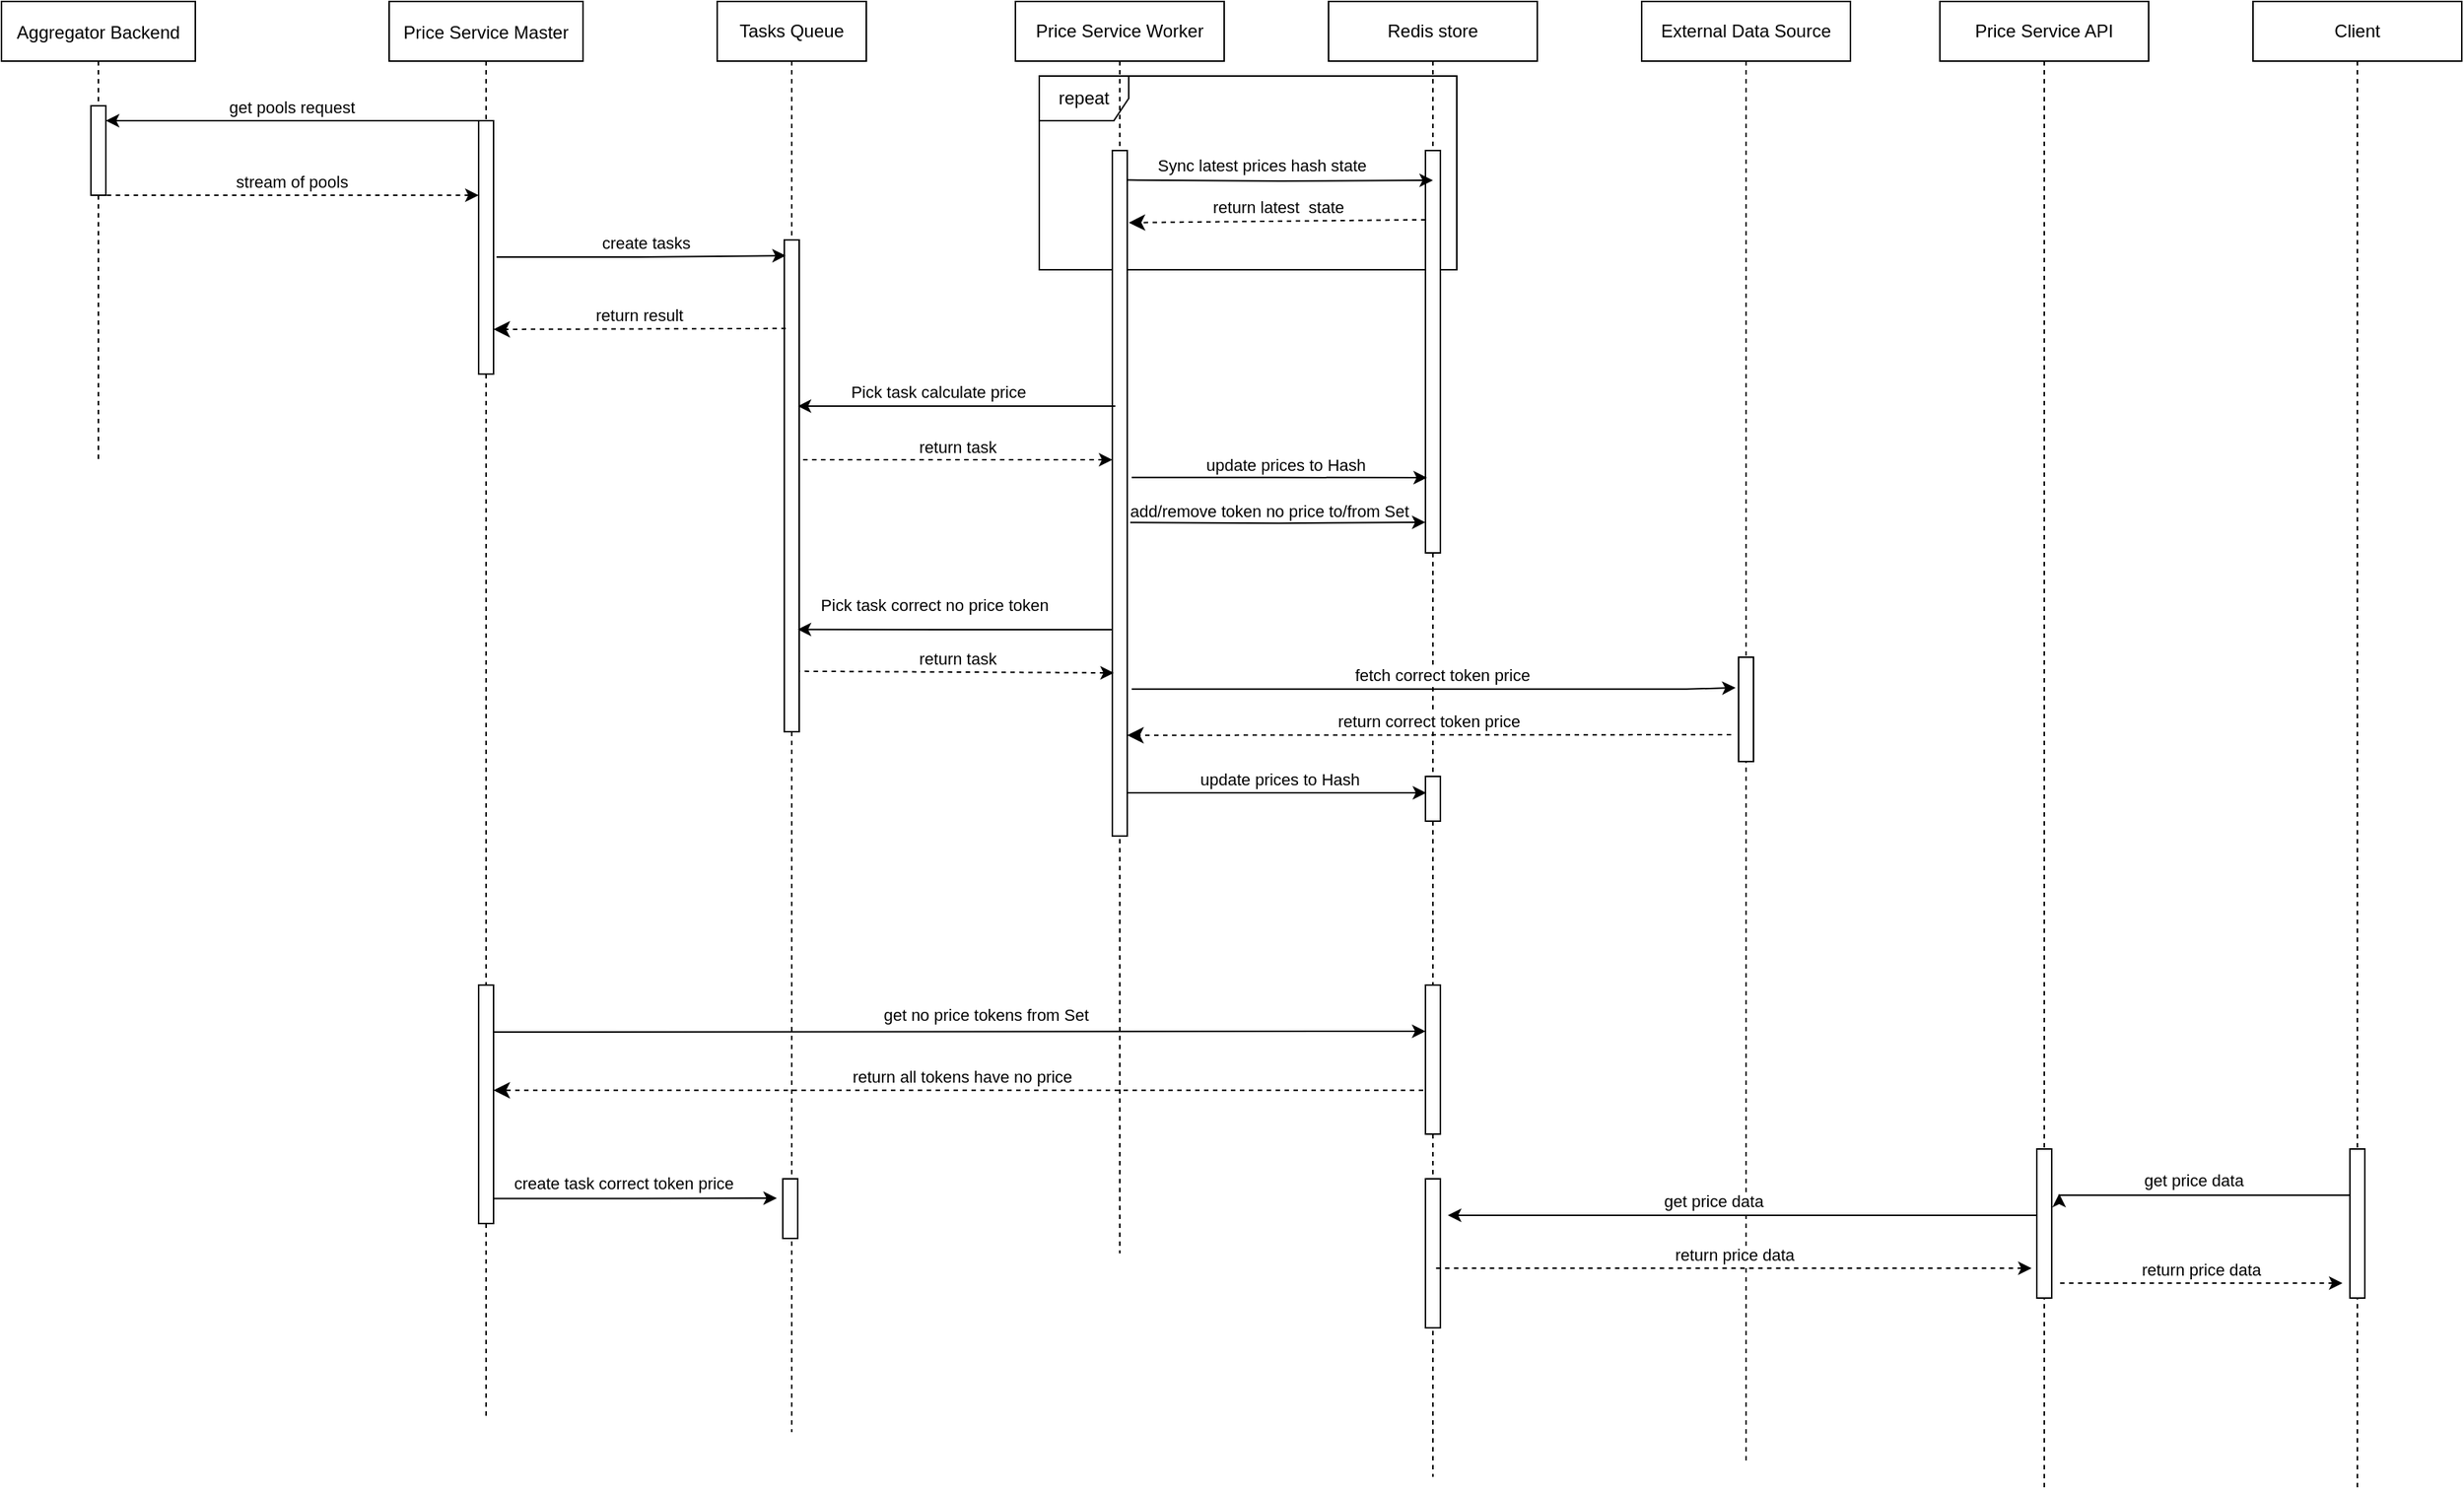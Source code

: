 <mxfile version="18.0.2" type="github">
  <diagram id="kgpKYQtTHZ0yAKxKKP6v" name="Page-1">
    <mxGraphModel dx="1298" dy="728" grid="1" gridSize="10" guides="1" tooltips="1" connect="1" arrows="1" fold="1" page="1" pageScale="1" pageWidth="850" pageHeight="1100" math="0" shadow="0">
      <root>
        <mxCell id="0" />
        <mxCell id="1" parent="0" />
        <mxCell id="HgYlxXDiWCx18JsQOjGB-29" value="repeat" style="shape=umlFrame;whiteSpace=wrap;html=1;" parent="1" vertex="1">
          <mxGeometry x="816" y="120" width="280" height="130" as="geometry" />
        </mxCell>
        <mxCell id="3nuBFxr9cyL0pnOWT2aG-1" value="Aggregator Backend" style="shape=umlLifeline;perimeter=lifelinePerimeter;container=1;collapsible=0;recursiveResize=0;rounded=0;shadow=0;strokeWidth=1;" parent="1" vertex="1">
          <mxGeometry x="120" y="70" width="130" height="310" as="geometry" />
        </mxCell>
        <mxCell id="3nuBFxr9cyL0pnOWT2aG-2" value="" style="points=[];perimeter=orthogonalPerimeter;rounded=0;shadow=0;strokeWidth=1;" parent="3nuBFxr9cyL0pnOWT2aG-1" vertex="1">
          <mxGeometry x="60" y="70" width="10" height="60" as="geometry" />
        </mxCell>
        <mxCell id="3nuBFxr9cyL0pnOWT2aG-5" value="Price Service Master" style="shape=umlLifeline;perimeter=lifelinePerimeter;container=1;collapsible=0;recursiveResize=0;rounded=0;shadow=0;strokeWidth=1;" parent="1" vertex="1">
          <mxGeometry x="380" y="70" width="130" height="950" as="geometry" />
        </mxCell>
        <mxCell id="3nuBFxr9cyL0pnOWT2aG-6" value="" style="points=[];perimeter=orthogonalPerimeter;rounded=0;shadow=0;strokeWidth=1;" parent="3nuBFxr9cyL0pnOWT2aG-5" vertex="1">
          <mxGeometry x="60" y="80" width="10" height="170" as="geometry" />
        </mxCell>
        <mxCell id="HgYlxXDiWCx18JsQOjGB-46" value="" style="html=1;points=[];perimeter=orthogonalPerimeter;" parent="3nuBFxr9cyL0pnOWT2aG-5" vertex="1">
          <mxGeometry x="60" y="660" width="10" height="160" as="geometry" />
        </mxCell>
        <mxCell id="3nuBFxr9cyL0pnOWT2aG-7" value="stream of pools" style="verticalAlign=bottom;endArrow=none;dashed=1;endSize=8;shadow=0;strokeWidth=1;startArrow=classic;startFill=1;endFill=0;" parent="1" source="3nuBFxr9cyL0pnOWT2aG-6" target="3nuBFxr9cyL0pnOWT2aG-2" edge="1">
          <mxGeometry relative="1" as="geometry">
            <mxPoint x="275" y="236" as="targetPoint" />
          </mxGeometry>
        </mxCell>
        <mxCell id="3nuBFxr9cyL0pnOWT2aG-8" value="get pools request" style="verticalAlign=bottom;endArrow=none;entryX=0;entryY=0;shadow=0;strokeWidth=1;startArrow=classic;startFill=1;endFill=0;" parent="1" source="3nuBFxr9cyL0pnOWT2aG-2" target="3nuBFxr9cyL0pnOWT2aG-6" edge="1">
          <mxGeometry relative="1" as="geometry">
            <mxPoint x="275" y="160" as="sourcePoint" />
          </mxGeometry>
        </mxCell>
        <mxCell id="HgYlxXDiWCx18JsQOjGB-1" value="Tasks Queue" style="shape=umlLifeline;perimeter=lifelinePerimeter;whiteSpace=wrap;html=1;container=1;collapsible=0;recursiveResize=0;outlineConnect=0;" parent="1" vertex="1">
          <mxGeometry x="600" y="70" width="100" height="960" as="geometry" />
        </mxCell>
        <mxCell id="HgYlxXDiWCx18JsQOjGB-7" value="" style="html=1;points=[];perimeter=orthogonalPerimeter;" parent="HgYlxXDiWCx18JsQOjGB-1" vertex="1">
          <mxGeometry x="45" y="160" width="10" height="330" as="geometry" />
        </mxCell>
        <mxCell id="HgYlxXDiWCx18JsQOjGB-50" value="return all tokens have no price" style="verticalAlign=bottom;endArrow=classic;dashed=1;endSize=8;shadow=0;strokeWidth=1;startArrow=none;startFill=0;endFill=1;" parent="HgYlxXDiWCx18JsQOjGB-1" source="HgYlxXDiWCx18JsQOjGB-17" edge="1">
          <mxGeometry relative="1" as="geometry">
            <mxPoint x="-150" y="730.6" as="targetPoint" />
            <mxPoint x="46" y="730" as="sourcePoint" />
          </mxGeometry>
        </mxCell>
        <mxCell id="HgYlxXDiWCx18JsQOjGB-2" value="Price Service Worker" style="shape=umlLifeline;perimeter=lifelinePerimeter;whiteSpace=wrap;html=1;container=1;collapsible=0;recursiveResize=0;outlineConnect=0;" parent="1" vertex="1">
          <mxGeometry x="800" y="70" width="140" height="840" as="geometry" />
        </mxCell>
        <mxCell id="HgYlxXDiWCx18JsQOjGB-14" value="" style="html=1;points=[];perimeter=orthogonalPerimeter;" parent="HgYlxXDiWCx18JsQOjGB-2" vertex="1">
          <mxGeometry x="65" y="100" width="10" height="460" as="geometry" />
        </mxCell>
        <mxCell id="HgYlxXDiWCx18JsQOjGB-3" value="Price Service API" style="shape=umlLifeline;perimeter=lifelinePerimeter;whiteSpace=wrap;html=1;container=1;collapsible=0;recursiveResize=0;outlineConnect=0;" parent="1" vertex="1">
          <mxGeometry x="1420" y="70" width="140" height="1000" as="geometry" />
        </mxCell>
        <mxCell id="HgYlxXDiWCx18JsQOjGB-55" value="" style="html=1;points=[];perimeter=orthogonalPerimeter;" parent="HgYlxXDiWCx18JsQOjGB-3" vertex="1">
          <mxGeometry x="65" y="770" width="10" height="100" as="geometry" />
        </mxCell>
        <mxCell id="HgYlxXDiWCx18JsQOjGB-4" value="External Data Source" style="shape=umlLifeline;perimeter=lifelinePerimeter;whiteSpace=wrap;html=1;container=1;collapsible=0;recursiveResize=0;outlineConnect=0;" parent="1" vertex="1">
          <mxGeometry x="1220" y="70" width="140" height="980" as="geometry" />
        </mxCell>
        <mxCell id="HgYlxXDiWCx18JsQOjGB-37" value="" style="html=1;points=[];perimeter=orthogonalPerimeter;" parent="HgYlxXDiWCx18JsQOjGB-4" vertex="1">
          <mxGeometry x="65" y="440" width="10" height="70" as="geometry" />
        </mxCell>
        <mxCell id="HgYlxXDiWCx18JsQOjGB-59" value="get price data" style="edgeStyle=orthogonalEdgeStyle;rounded=0;orthogonalLoop=1;jettySize=auto;html=1;startArrow=none;startFill=0;endArrow=classic;endFill=1;exitX=0;exitY=0.205;exitDx=0;exitDy=0;exitPerimeter=0;entryX=1.5;entryY=0.245;entryDx=0;entryDy=0;entryPerimeter=0;" parent="HgYlxXDiWCx18JsQOjGB-4" target="HgYlxXDiWCx18JsQOjGB-58" edge="1">
          <mxGeometry x="0.121" y="-10" relative="1" as="geometry">
            <mxPoint x="265" y="804.75" as="sourcePoint" />
            <mxPoint x="60" y="814.25" as="targetPoint" />
            <Array as="points">
              <mxPoint x="265" y="815" />
            </Array>
            <mxPoint as="offset" />
          </mxGeometry>
        </mxCell>
        <mxCell id="HgYlxXDiWCx18JsQOjGB-5" value="Client" style="shape=umlLifeline;perimeter=lifelinePerimeter;whiteSpace=wrap;html=1;container=1;collapsible=0;recursiveResize=0;outlineConnect=0;" parent="1" vertex="1">
          <mxGeometry x="1630" y="70" width="140" height="1000" as="geometry" />
        </mxCell>
        <mxCell id="HgYlxXDiWCx18JsQOjGB-56" value="" style="html=1;points=[];perimeter=orthogonalPerimeter;" parent="HgYlxXDiWCx18JsQOjGB-5" vertex="1">
          <mxGeometry x="65" y="770" width="10" height="100" as="geometry" />
        </mxCell>
        <mxCell id="HgYlxXDiWCx18JsQOjGB-10" style="edgeStyle=orthogonalEdgeStyle;rounded=0;orthogonalLoop=1;jettySize=auto;html=1;entryX=0.1;entryY=0.032;entryDx=0;entryDy=0;entryPerimeter=0;startArrow=none;startFill=0;endArrow=classic;endFill=1;exitX=1.2;exitY=0.538;exitDx=0;exitDy=0;exitPerimeter=0;" parent="1" source="3nuBFxr9cyL0pnOWT2aG-6" target="HgYlxXDiWCx18JsQOjGB-7" edge="1">
          <mxGeometry relative="1" as="geometry" />
        </mxCell>
        <mxCell id="HgYlxXDiWCx18JsQOjGB-11" value="create tasks" style="edgeLabel;html=1;align=center;verticalAlign=middle;resizable=0;points=[];" parent="HgYlxXDiWCx18JsQOjGB-10" vertex="1" connectable="0">
          <mxGeometry x="0.115" y="3" relative="1" as="geometry">
            <mxPoint x="-8" y="-6" as="offset" />
          </mxGeometry>
        </mxCell>
        <mxCell id="HgYlxXDiWCx18JsQOjGB-13" value="return result" style="verticalAlign=bottom;endArrow=classic;dashed=1;endSize=8;shadow=0;strokeWidth=1;startArrow=none;startFill=0;endFill=1;exitX=0.1;exitY=0.18;exitDx=0;exitDy=0;exitPerimeter=0;" parent="1" source="HgYlxXDiWCx18JsQOjGB-7" edge="1">
          <mxGeometry relative="1" as="geometry">
            <mxPoint x="450" y="290" as="targetPoint" />
            <mxPoint x="675" y="290" as="sourcePoint" />
          </mxGeometry>
        </mxCell>
        <mxCell id="HgYlxXDiWCx18JsQOjGB-15" value="Pick task calculate price" style="edgeStyle=orthogonalEdgeStyle;rounded=0;orthogonalLoop=1;jettySize=auto;html=1;startArrow=none;startFill=0;endArrow=classic;endFill=1;exitX=0.2;exitY=0.157;exitDx=0;exitDy=0;exitPerimeter=0;entryX=0.9;entryY=0.042;entryDx=0;entryDy=0;entryPerimeter=0;" parent="1" edge="1">
          <mxGeometry x="0.121" y="-10" relative="1" as="geometry">
            <mxPoint x="867" y="341.51" as="sourcePoint" />
            <mxPoint x="654" y="341.56" as="targetPoint" />
            <Array as="points">
              <mxPoint x="730" y="342" />
              <mxPoint x="730" y="342" />
            </Array>
            <mxPoint as="offset" />
          </mxGeometry>
        </mxCell>
        <mxCell id="HgYlxXDiWCx18JsQOjGB-16" value="return task" style="html=1;verticalAlign=bottom;endArrow=none;dashed=1;endSize=8;rounded=0;endFill=0;startArrow=classic;startFill=1;entryX=1.1;entryY=0.669;entryDx=0;entryDy=0;entryPerimeter=0;" parent="1" edge="1">
          <mxGeometry relative="1" as="geometry">
            <mxPoint x="865" y="377.52" as="sourcePoint" />
            <mxPoint x="656" y="377.52" as="targetPoint" />
          </mxGeometry>
        </mxCell>
        <mxCell id="HgYlxXDiWCx18JsQOjGB-17" value="Redis store" style="shape=umlLifeline;perimeter=lifelinePerimeter;whiteSpace=wrap;html=1;container=1;collapsible=0;recursiveResize=0;outlineConnect=0;" parent="1" vertex="1">
          <mxGeometry x="1010" y="70" width="140" height="990" as="geometry" />
        </mxCell>
        <mxCell id="HgYlxXDiWCx18JsQOjGB-20" value="" style="html=1;points=[];perimeter=orthogonalPerimeter;" parent="HgYlxXDiWCx18JsQOjGB-17" vertex="1">
          <mxGeometry x="65" y="100" width="10" height="270" as="geometry" />
        </mxCell>
        <mxCell id="HgYlxXDiWCx18JsQOjGB-39" value="" style="html=1;points=[];perimeter=orthogonalPerimeter;" parent="HgYlxXDiWCx18JsQOjGB-17" vertex="1">
          <mxGeometry x="65" y="520" width="10" height="30" as="geometry" />
        </mxCell>
        <mxCell id="HgYlxXDiWCx18JsQOjGB-45" value="" style="html=1;points=[];perimeter=orthogonalPerimeter;" parent="HgYlxXDiWCx18JsQOjGB-17" vertex="1">
          <mxGeometry x="65" y="660" width="10" height="100" as="geometry" />
        </mxCell>
        <mxCell id="HgYlxXDiWCx18JsQOjGB-58" value="" style="html=1;points=[];perimeter=orthogonalPerimeter;" parent="HgYlxXDiWCx18JsQOjGB-17" vertex="1">
          <mxGeometry x="65" y="790" width="10" height="100" as="geometry" />
        </mxCell>
        <mxCell id="HgYlxXDiWCx18JsQOjGB-19" value="Sync latest prices hash state" style="edgeStyle=orthogonalEdgeStyle;rounded=0;orthogonalLoop=1;jettySize=auto;html=1;startArrow=classic;startFill=1;endArrow=none;endFill=0;entryX=1;entryY=0.043;entryDx=0;entryDy=0;entryPerimeter=0;" parent="1" target="HgYlxXDiWCx18JsQOjGB-14" edge="1">
          <mxGeometry x="0.121" y="-10" relative="1" as="geometry">
            <mxPoint x="1080" y="190" as="sourcePoint" />
            <mxPoint x="870" y="179.99" as="targetPoint" />
            <mxPoint as="offset" />
          </mxGeometry>
        </mxCell>
        <mxCell id="HgYlxXDiWCx18JsQOjGB-21" value="return latest&amp;nbsp; state" style="html=1;verticalAlign=bottom;endArrow=classic;dashed=1;endSize=8;rounded=0;endFill=1;startArrow=none;startFill=0;entryX=1.1;entryY=0.094;entryDx=0;entryDy=0;entryPerimeter=0;exitX=0;exitY=0.172;exitDx=0;exitDy=0;exitPerimeter=0;" parent="1" source="HgYlxXDiWCx18JsQOjGB-20" edge="1">
          <mxGeometry relative="1" as="geometry">
            <mxPoint x="1076" y="218" as="sourcePoint" />
            <mxPoint x="876" y="218.42" as="targetPoint" />
          </mxGeometry>
        </mxCell>
        <mxCell id="HgYlxXDiWCx18JsQOjGB-22" value="return task" style="html=1;verticalAlign=bottom;endArrow=none;dashed=1;endSize=8;rounded=0;endFill=0;startArrow=classic;startFill=1;entryX=1;entryY=0.877;entryDx=0;entryDy=0;entryPerimeter=0;exitX=0.1;exitY=0.762;exitDx=0;exitDy=0;exitPerimeter=0;" parent="1" source="HgYlxXDiWCx18JsQOjGB-14" target="HgYlxXDiWCx18JsQOjGB-7" edge="1">
          <mxGeometry relative="1" as="geometry">
            <mxPoint x="871" y="499.52" as="sourcePoint" />
            <mxPoint x="662" y="499.52" as="targetPoint" />
          </mxGeometry>
        </mxCell>
        <mxCell id="HgYlxXDiWCx18JsQOjGB-31" style="edgeStyle=orthogonalEdgeStyle;rounded=0;orthogonalLoop=1;jettySize=auto;html=1;entryX=0.1;entryY=0.813;entryDx=0;entryDy=0;entryPerimeter=0;startArrow=none;startFill=0;endArrow=classic;endFill=1;exitX=1.3;exitY=0.477;exitDx=0;exitDy=0;exitPerimeter=0;" parent="1" source="HgYlxXDiWCx18JsQOjGB-14" target="HgYlxXDiWCx18JsQOjGB-20" edge="1">
          <mxGeometry relative="1" as="geometry">
            <mxPoint x="881" y="400.9" as="sourcePoint" />
            <mxPoint x="1075" y="400.0" as="targetPoint" />
          </mxGeometry>
        </mxCell>
        <mxCell id="HgYlxXDiWCx18JsQOjGB-32" value="update prices to Hash" style="edgeLabel;html=1;align=center;verticalAlign=middle;resizable=0;points=[];" parent="HgYlxXDiWCx18JsQOjGB-31" vertex="1" connectable="0">
          <mxGeometry x="0.115" y="3" relative="1" as="geometry">
            <mxPoint x="-8" y="-6" as="offset" />
          </mxGeometry>
        </mxCell>
        <mxCell id="HgYlxXDiWCx18JsQOjGB-33" style="edgeStyle=orthogonalEdgeStyle;rounded=0;orthogonalLoop=1;jettySize=auto;html=1;entryX=0;entryY=0.924;entryDx=0;entryDy=0;entryPerimeter=0;startArrow=none;startFill=0;endArrow=classic;endFill=1;exitX=1.2;exitY=0.599;exitDx=0;exitDy=0;exitPerimeter=0;" parent="1" target="HgYlxXDiWCx18JsQOjGB-20" edge="1">
          <mxGeometry relative="1" as="geometry">
            <mxPoint x="877" y="419.57" as="sourcePoint" />
            <mxPoint x="1075" y="420.43" as="targetPoint" />
            <Array as="points" />
          </mxGeometry>
        </mxCell>
        <mxCell id="HgYlxXDiWCx18JsQOjGB-34" value="add/remove token no price to/from Set" style="edgeLabel;html=1;align=center;verticalAlign=middle;resizable=0;points=[];" parent="HgYlxXDiWCx18JsQOjGB-33" vertex="1" connectable="0">
          <mxGeometry x="0.115" y="3" relative="1" as="geometry">
            <mxPoint x="-17" y="-5" as="offset" />
          </mxGeometry>
        </mxCell>
        <mxCell id="HgYlxXDiWCx18JsQOjGB-18" value="Pick task correct no price token&amp;nbsp;" style="edgeStyle=orthogonalEdgeStyle;rounded=0;orthogonalLoop=1;jettySize=auto;html=1;startArrow=none;startFill=0;endArrow=classic;endFill=1;entryX=0.9;entryY=0.792;entryDx=0;entryDy=0;entryPerimeter=0;exitX=0;exitY=0.699;exitDx=0;exitDy=0;exitPerimeter=0;" parent="1" source="HgYlxXDiWCx18JsQOjGB-14" target="HgYlxXDiWCx18JsQOjGB-7" edge="1">
          <mxGeometry x="0.12" y="-16" relative="1" as="geometry">
            <mxPoint x="875" y="479.7" as="sourcePoint" />
            <mxPoint x="669" y="480.04" as="targetPoint" />
            <mxPoint as="offset" />
          </mxGeometry>
        </mxCell>
        <mxCell id="HgYlxXDiWCx18JsQOjGB-35" style="edgeStyle=orthogonalEdgeStyle;rounded=0;orthogonalLoop=1;jettySize=auto;html=1;startArrow=none;startFill=0;endArrow=classic;endFill=1;exitX=1.3;exitY=0.766;exitDx=0;exitDy=0;exitPerimeter=0;entryX=-0.2;entryY=0.415;entryDx=0;entryDy=0;entryPerimeter=0;" parent="1" edge="1">
          <mxGeometry relative="1" as="geometry">
            <mxPoint x="878" y="531.36" as="sourcePoint" />
            <mxPoint x="1283" y="530.5" as="targetPoint" />
            <Array as="points">
              <mxPoint x="1250" y="531" />
            </Array>
          </mxGeometry>
        </mxCell>
        <mxCell id="HgYlxXDiWCx18JsQOjGB-36" value="fetch correct token price" style="edgeLabel;html=1;align=center;verticalAlign=middle;resizable=0;points=[];" parent="HgYlxXDiWCx18JsQOjGB-35" vertex="1" connectable="0">
          <mxGeometry x="0.115" y="3" relative="1" as="geometry">
            <mxPoint x="-18" y="-7" as="offset" />
          </mxGeometry>
        </mxCell>
        <mxCell id="HgYlxXDiWCx18JsQOjGB-38" value="return correct token price" style="verticalAlign=bottom;endArrow=classic;dashed=1;endSize=8;shadow=0;strokeWidth=1;startArrow=none;startFill=0;endFill=1;entryX=1;entryY=0.853;entryDx=0;entryDy=0;entryPerimeter=0;" parent="1" target="HgYlxXDiWCx18JsQOjGB-14" edge="1">
          <mxGeometry relative="1" as="geometry">
            <mxPoint x="1070" y="560.6" as="targetPoint" />
            <mxPoint x="1280" y="562" as="sourcePoint" />
          </mxGeometry>
        </mxCell>
        <mxCell id="HgYlxXDiWCx18JsQOjGB-43" style="edgeStyle=orthogonalEdgeStyle;rounded=0;orthogonalLoop=1;jettySize=auto;html=1;startArrow=none;startFill=0;endArrow=classic;endFill=1;exitX=1.4;exitY=0.947;exitDx=0;exitDy=0;exitPerimeter=0;" parent="1" edge="1">
          <mxGeometry relative="1" as="geometry">
            <mxPoint x="875" y="606.62" as="sourcePoint" />
            <mxPoint x="1075.5" y="601" as="targetPoint" />
            <Array as="points">
              <mxPoint x="875" y="601" />
            </Array>
          </mxGeometry>
        </mxCell>
        <mxCell id="HgYlxXDiWCx18JsQOjGB-44" value="update prices to Hash" style="edgeLabel;html=1;align=center;verticalAlign=middle;resizable=0;points=[];" parent="HgYlxXDiWCx18JsQOjGB-43" vertex="1" connectable="0">
          <mxGeometry x="0.115" y="3" relative="1" as="geometry">
            <mxPoint x="-8" y="-6" as="offset" />
          </mxGeometry>
        </mxCell>
        <mxCell id="HgYlxXDiWCx18JsQOjGB-48" style="edgeStyle=orthogonalEdgeStyle;rounded=0;orthogonalLoop=1;jettySize=auto;html=1;startArrow=none;startFill=0;endArrow=classic;endFill=1;exitX=1;exitY=0.197;exitDx=0;exitDy=0;exitPerimeter=0;" parent="1" source="HgYlxXDiWCx18JsQOjGB-46" edge="1">
          <mxGeometry relative="1" as="geometry">
            <mxPoint x="461" y="760.9" as="sourcePoint" />
            <mxPoint x="1075" y="761" as="targetPoint" />
          </mxGeometry>
        </mxCell>
        <mxCell id="HgYlxXDiWCx18JsQOjGB-49" value="get no price tokens from Set" style="edgeLabel;html=1;align=center;verticalAlign=middle;resizable=0;points=[];" parent="HgYlxXDiWCx18JsQOjGB-48" vertex="1" connectable="0">
          <mxGeometry x="0.115" y="3" relative="1" as="geometry">
            <mxPoint x="-19" y="-8" as="offset" />
          </mxGeometry>
        </mxCell>
        <mxCell id="HgYlxXDiWCx18JsQOjGB-53" value="" style="html=1;points=[];perimeter=orthogonalPerimeter;" parent="1" vertex="1">
          <mxGeometry x="644" y="860" width="10" height="40" as="geometry" />
        </mxCell>
        <mxCell id="HgYlxXDiWCx18JsQOjGB-51" style="edgeStyle=orthogonalEdgeStyle;rounded=0;orthogonalLoop=1;jettySize=auto;html=1;startArrow=none;startFill=0;endArrow=classic;endFill=1;exitX=1;exitY=0.895;exitDx=0;exitDy=0;exitPerimeter=0;" parent="1" source="HgYlxXDiWCx18JsQOjGB-46" edge="1">
          <mxGeometry relative="1" as="geometry">
            <mxPoint x="300" y="879.5" as="sourcePoint" />
            <mxPoint x="640" y="873" as="targetPoint" />
          </mxGeometry>
        </mxCell>
        <mxCell id="HgYlxXDiWCx18JsQOjGB-52" value="create task correct token price" style="edgeLabel;html=1;align=center;verticalAlign=middle;resizable=0;points=[];" parent="HgYlxXDiWCx18JsQOjGB-51" vertex="1" connectable="0">
          <mxGeometry x="0.115" y="3" relative="1" as="geometry">
            <mxPoint x="-19" y="-8" as="offset" />
          </mxGeometry>
        </mxCell>
        <mxCell id="HgYlxXDiWCx18JsQOjGB-57" value="get price data" style="edgeStyle=orthogonalEdgeStyle;rounded=0;orthogonalLoop=1;jettySize=auto;html=1;startArrow=none;startFill=0;endArrow=classic;endFill=1;exitX=0;exitY=0.205;exitDx=0;exitDy=0;exitPerimeter=0;" parent="1" source="HgYlxXDiWCx18JsQOjGB-56" edge="1">
          <mxGeometry x="0.121" y="-10" relative="1" as="geometry">
            <mxPoint x="1703" y="870.01" as="sourcePoint" />
            <mxPoint x="1500" y="870" as="targetPoint" />
            <Array as="points">
              <mxPoint x="1695" y="871" />
            </Array>
            <mxPoint as="offset" />
          </mxGeometry>
        </mxCell>
        <mxCell id="HgYlxXDiWCx18JsQOjGB-60" value="return price data" style="html=1;verticalAlign=bottom;endArrow=none;dashed=1;endSize=8;rounded=0;endFill=0;startArrow=classic;startFill=1;entryX=1.1;entryY=0.669;entryDx=0;entryDy=0;entryPerimeter=0;" parent="1" edge="1">
          <mxGeometry relative="1" as="geometry">
            <mxPoint x="1481.5" y="920" as="sourcePoint" />
            <mxPoint x="1082" y="920" as="targetPoint" />
          </mxGeometry>
        </mxCell>
        <mxCell id="HgYlxXDiWCx18JsQOjGB-61" value="return price data" style="html=1;verticalAlign=bottom;endArrow=none;dashed=1;endSize=8;rounded=0;endFill=0;startArrow=classic;startFill=1;entryX=1.1;entryY=0.669;entryDx=0;entryDy=0;entryPerimeter=0;" parent="1" edge="1">
          <mxGeometry relative="1" as="geometry">
            <mxPoint x="1690" y="930" as="sourcePoint" />
            <mxPoint x="1500.25" y="930" as="targetPoint" />
          </mxGeometry>
        </mxCell>
      </root>
    </mxGraphModel>
  </diagram>
</mxfile>
